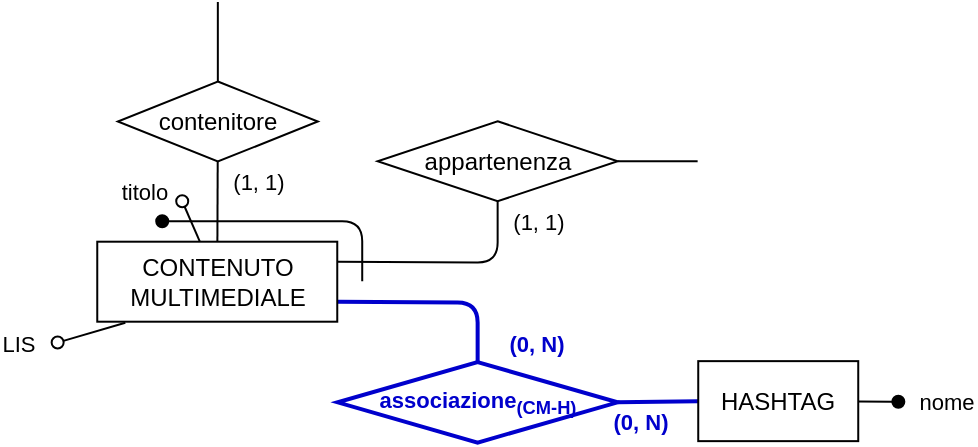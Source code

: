 <mxfile scale="1" border="20">
    <diagram id="4_nfnfdhDg5d41BVBWpk" name="Page-1">
        <mxGraphModel dx="3128" dy="2200" grid="1" gridSize="10" guides="1" tooltips="1" connect="1" arrows="1" fold="1" page="1" pageScale="1" pageWidth="1169" pageHeight="827" background="#ffffff" math="0" shadow="0">
            <root>
                <mxCell id="0"/>
                <mxCell id="1" parent="0"/>
                <mxCell id="1495" value="" style="edgeStyle=none;shape=connector;rounded=1;fillStyle=auto;html=1;labelBackgroundColor=default;strokeColor=default;strokeWidth=1;fontFamily=Helvetica;fontSize=11;fontColor=default;endArrow=none;startSize=6;endSize=6;fillColor=#000000;entryX=0.5;entryY=0;entryDx=0;entryDy=0;exitX=0.5;exitY=1;exitDx=0;exitDy=0;" parent="1" target="1497" edge="1">
                    <mxGeometry relative="1" as="geometry">
                        <mxPoint x="-2180.08" y="-1620" as="sourcePoint"/>
                        <mxPoint x="-2178.73" y="-1560" as="targetPoint"/>
                    </mxGeometry>
                </mxCell>
                <mxCell id="1530" value="(1, 1)" style="edgeStyle=none;html=1;endArrow=none;endFill=0;" parent="1" source="1497" target="1524" edge="1">
                    <mxGeometry x="-0.478" y="20" relative="1" as="geometry">
                        <mxPoint as="offset"/>
                    </mxGeometry>
                </mxCell>
                <mxCell id="1497" value="contenitore" style="rhombus;whiteSpace=wrap;html=1;" parent="1" vertex="1">
                    <mxGeometry x="-2230.08" y="-1580.24" width="100" height="40" as="geometry"/>
                </mxCell>
                <mxCell id="1545" style="edgeStyle=none;html=1;exitX=1;exitY=0.25;exitDx=0;exitDy=0;endArrow=none;endFill=0;" parent="1" source="1524" target="1534" edge="1">
                    <mxGeometry relative="1" as="geometry">
                        <mxPoint x="-2040.18" y="-1519.72" as="targetPoint"/>
                        <Array as="points">
                            <mxPoint x="-2040.18" y="-1489.72"/>
                        </Array>
                    </mxGeometry>
                </mxCell>
                <mxCell id="1546" style="edgeStyle=none;html=1;exitX=1;exitY=0.75;exitDx=0;exitDy=0;endArrow=none;endFill=0;strokeColor=#0000CC;strokeWidth=2;" parent="1" source="1524" target="1541" edge="1">
                    <mxGeometry relative="1" as="geometry">
                        <Array as="points">
                            <mxPoint x="-2050.18" y="-1469.72"/>
                        </Array>
                    </mxGeometry>
                </mxCell>
                <mxCell id="1524" value="CONTENUTO&lt;br&gt;MULTIMEDIALE" style="rounded=0;whiteSpace=wrap;html=1;" parent="1" vertex="1">
                    <mxGeometry x="-2240.37" y="-1500.15" width="120" height="40" as="geometry"/>
                </mxCell>
                <mxCell id="1525" value="" style="endArrow=oval;html=1;fillStyle=auto;strokeWidth=1;startSize=6;endSize=6;fillColor=#000000;startArrow=none;startFill=0;endFill=0;" parent="1" source="1524" edge="1">
                    <mxGeometry width="50" height="50" relative="1" as="geometry">
                        <mxPoint x="-2153.83" y="-1523.713" as="sourcePoint"/>
                        <mxPoint x="-2197.89" y="-1520.37" as="targetPoint"/>
                    </mxGeometry>
                </mxCell>
                <mxCell id="1526" value="titolo" style="edgeLabel;html=1;align=center;verticalAlign=middle;resizable=0;points=[];" parent="1525" vertex="1" connectable="0">
                    <mxGeometry x="0.479" y="1" relative="1" as="geometry">
                        <mxPoint x="-21" y="-10" as="offset"/>
                    </mxGeometry>
                </mxCell>
                <mxCell id="1527" value="" style="endArrow=oval;html=1;fillStyle=auto;strokeWidth=1;startSize=6;endSize=6;fillColor=#000000;startArrow=none;startFill=0;endFill=0;exitX=0.117;exitY=1.013;exitDx=0;exitDy=0;exitPerimeter=0;" parent="1" source="1524" edge="1">
                    <mxGeometry width="50" height="50" relative="1" as="geometry">
                        <mxPoint x="-2222.662" y="-1429.15" as="sourcePoint"/>
                        <mxPoint x="-2260.18" y="-1449.72" as="targetPoint"/>
                    </mxGeometry>
                </mxCell>
                <mxCell id="1528" value="LIS" style="edgeLabel;html=1;align=center;verticalAlign=middle;resizable=0;points=[];" parent="1527" vertex="1" connectable="0">
                    <mxGeometry x="0.479" y="1" relative="1" as="geometry">
                        <mxPoint x="-29" y="2" as="offset"/>
                    </mxGeometry>
                </mxCell>
                <mxCell id="1529" value="" style="endArrow=oval;html=1;fillStyle=auto;strokeWidth=1;startSize=6;endSize=6;fillColor=#000000;startArrow=none;startFill=0;endFill=1;" parent="1" edge="1">
                    <mxGeometry width="50" height="50" relative="1" as="geometry">
                        <mxPoint x="-2107.89" y="-1480.37" as="sourcePoint"/>
                        <mxPoint x="-2207.89" y="-1510.37" as="targetPoint"/>
                        <Array as="points">
                            <mxPoint x="-2107.89" y="-1510.37"/>
                        </Array>
                    </mxGeometry>
                </mxCell>
                <mxCell id="1531" value="" style="edgeStyle=none;shape=connector;rounded=1;fillStyle=auto;html=1;labelBackgroundColor=default;strokeColor=default;strokeWidth=1;fontFamily=Helvetica;fontSize=11;fontColor=default;endArrow=none;endFill=0;startSize=6;endSize=6;fillColor=#000000;exitX=1;exitY=0.5;exitDx=0;exitDy=0;entryX=0;entryY=0.5;entryDx=0;entryDy=0;" parent="1" source="1534" edge="1">
                    <mxGeometry relative="1" as="geometry">
                        <mxPoint x="-1940.18" y="-1540.38" as="targetPoint"/>
                    </mxGeometry>
                </mxCell>
                <mxCell id="1533" value="(1, 1)" style="edgeLabel;html=1;align=center;verticalAlign=middle;resizable=0;points=[];" parent="1" vertex="1" connectable="0">
                    <mxGeometry x="-2019.926" y="-1509.961" as="geometry"/>
                </mxCell>
                <mxCell id="1534" value="appartenenza" style="rhombus;whiteSpace=wrap;html=1;" parent="1" vertex="1">
                    <mxGeometry x="-2100.18" y="-1560.38" width="120" height="40" as="geometry"/>
                </mxCell>
                <mxCell id="1538" value="" style="edgeStyle=none;shape=connector;rounded=1;fillStyle=auto;html=1;labelBackgroundColor=default;strokeColor=#0000CC;strokeWidth=2;fontFamily=Helvetica;fontSize=11;fontColor=default;endArrow=none;endFill=0;startSize=6;endSize=6;fillColor=#000000;exitX=1;exitY=0.5;exitDx=0;exitDy=0;entryX=0;entryY=0.5;entryDx=0;entryDy=0;" parent="1" source="1541" target="1542" edge="1">
                    <mxGeometry relative="1" as="geometry"/>
                </mxCell>
                <mxCell id="1539" value="&lt;font color=&quot;#0000cc&quot;&gt;&lt;b&gt;(0, N)&lt;/b&gt;&lt;/font&gt;" style="edgeLabel;html=1;align=center;verticalAlign=middle;resizable=0;points=[];fontSize=11;fontFamily=Helvetica;fontColor=default;" parent="1538" vertex="1" connectable="0">
                    <mxGeometry x="0.426" y="1" relative="1" as="geometry">
                        <mxPoint x="-18" y="11" as="offset"/>
                    </mxGeometry>
                </mxCell>
                <mxCell id="1540" value="&lt;font color=&quot;#0000cc&quot;&gt;&lt;b&gt;(0, N)&lt;/b&gt;&lt;/font&gt;" style="edgeLabel;html=1;align=center;verticalAlign=middle;resizable=0;points=[];" parent="1" vertex="1" connectable="0">
                    <mxGeometry x="-2020.986" y="-1448.961" as="geometry"/>
                </mxCell>
                <mxCell id="1541" value="&lt;font color=&quot;#0000cc&quot; style=&quot;font-size: 11px;&quot;&gt;&lt;b&gt;associazione&lt;sub&gt;(CM-H)&lt;/sub&gt;&lt;/b&gt;&lt;/font&gt;" style="rhombus;whiteSpace=wrap;html=1;strokeColor=#0000CC;strokeWidth=2;" parent="1" vertex="1">
                    <mxGeometry x="-2120.18" y="-1439.92" width="140" height="40.2" as="geometry"/>
                </mxCell>
                <mxCell id="1542" value="HASHTAG" style="rounded=0;whiteSpace=wrap;html=1;" parent="1" vertex="1">
                    <mxGeometry x="-1939.88" y="-1440.43" width="80" height="40" as="geometry"/>
                </mxCell>
                <mxCell id="1543" value="" style="endArrow=oval;html=1;fillStyle=auto;strokeWidth=1;startSize=6;endSize=6;fillColor=#000000;startArrow=none;startFill=0;endFill=1;" parent="1" source="1542" edge="1">
                    <mxGeometry width="50" height="50" relative="1" as="geometry">
                        <mxPoint x="-2152.38" y="-1200.29" as="sourcePoint"/>
                        <mxPoint x="-1839.83" y="-1420.14" as="targetPoint"/>
                        <Array as="points"/>
                    </mxGeometry>
                </mxCell>
                <mxCell id="1544" value="nome" style="edgeLabel;html=1;align=center;verticalAlign=middle;resizable=0;points=[];" parent="1543" vertex="1" connectable="0">
                    <mxGeometry x="0.479" y="1" relative="1" as="geometry">
                        <mxPoint x="29" y="1" as="offset"/>
                    </mxGeometry>
                </mxCell>
            </root>
        </mxGraphModel>
    </diagram>
</mxfile>